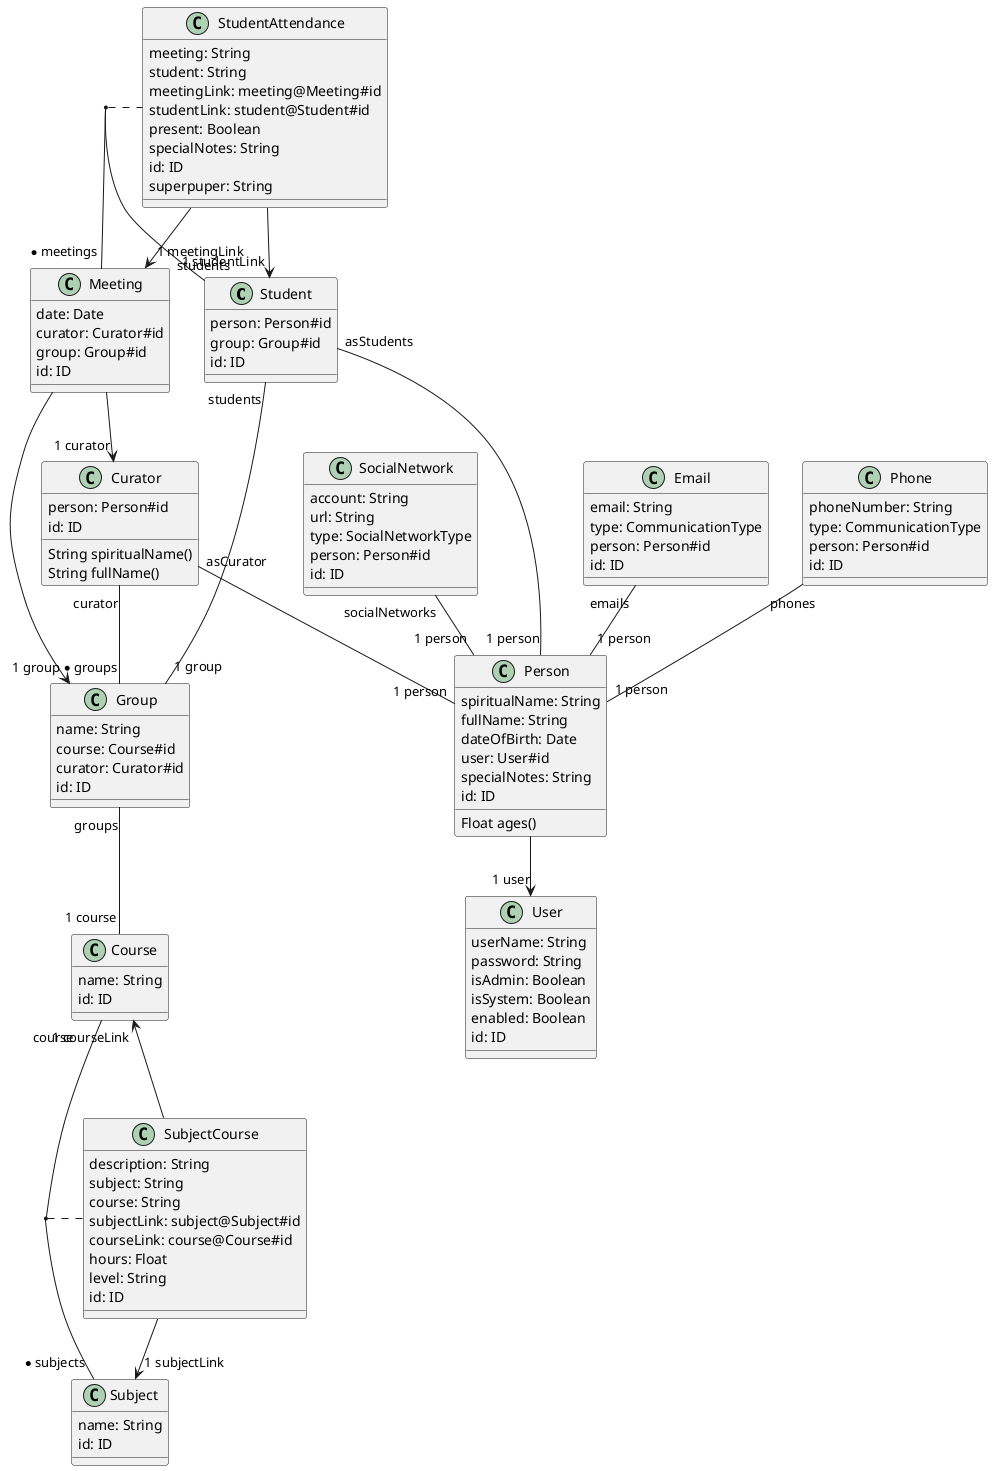 @startuml system

  Student "asStudents" -- "1 person" Person

  Student "students" -- "1 group" Group

  Student "students" -- "* meetings" Meeting
  (Student, Meeting) . StudentAttendance

  Curator "asCurator" -- "1 person" Person

  Curator "curator" -- "* groups" Group

  Group "groups" -- "1 course" Course

  Person --> "1 user" User

  SocialNetwork "socialNetworks" -- "1 person" Person

  Email "emails" -- "1 person" Person

  Phone "phones" -- "1 person" Person

  Meeting --> "1 curator" Curator

  Meeting --> "1 group" Group

  StudentAttendance --> "1 meetingLink" Meeting

  StudentAttendance --> "1 studentLink" Student

  Course "course" -- "* subjects" Subject
  (Course, Subject) . SubjectCourse

  SubjectCourse --> "1 subjectLink" Subject

  SubjectCourse --> "1 courseLink" Course


  class User {
    userName: String
    password: String
    isAdmin: Boolean
    isSystem: Boolean
    enabled: Boolean
    id: ID
  }

  class Student {
    person: Person#id
    group: Group#id
    id: ID
  }

  class Curator {
    person: Person#id
    id: ID
    String spiritualName()
    String fullName()
  }

  class Group {
    name: String
    course: Course#id
    curator: Curator#id
    id: ID
  }

  class Person {
    spiritualName: String
    fullName: String
    dateOfBirth: Date
    user: User#id
    specialNotes: String
    id: ID
    Float ages()
  }

  class SocialNetwork {
    account: String
    url: String
    type: SocialNetworkType
    person: Person#id
    id: ID
  }

  class Email {
    email: String
    type: CommunicationType
    person: Person#id
    id: ID
  }

  class Phone {
    phoneNumber: String
    type: CommunicationType
    person: Person#id
    id: ID
  }

  class Meeting {
    date: Date
    curator: Curator#id
    group: Group#id
    id: ID
  }

  class StudentAttendance {
    meeting: String
    student: String
    meetingLink: meeting@Meeting#id
    studentLink: student@Student#id
    present: Boolean
    specialNotes: String
    id: ID
    superpuper: String
  }

  class Course {
    name: String
    id: ID
  }

  class Subject {
    name: String
    id: ID
  }

  class SubjectCourse {
    description: String
    subject: String
    course: String
    subjectLink: subject@Subject#id
    courseLink: course@Course#id
    hours: Float
    level: String
    id: ID
  }

@enduml
